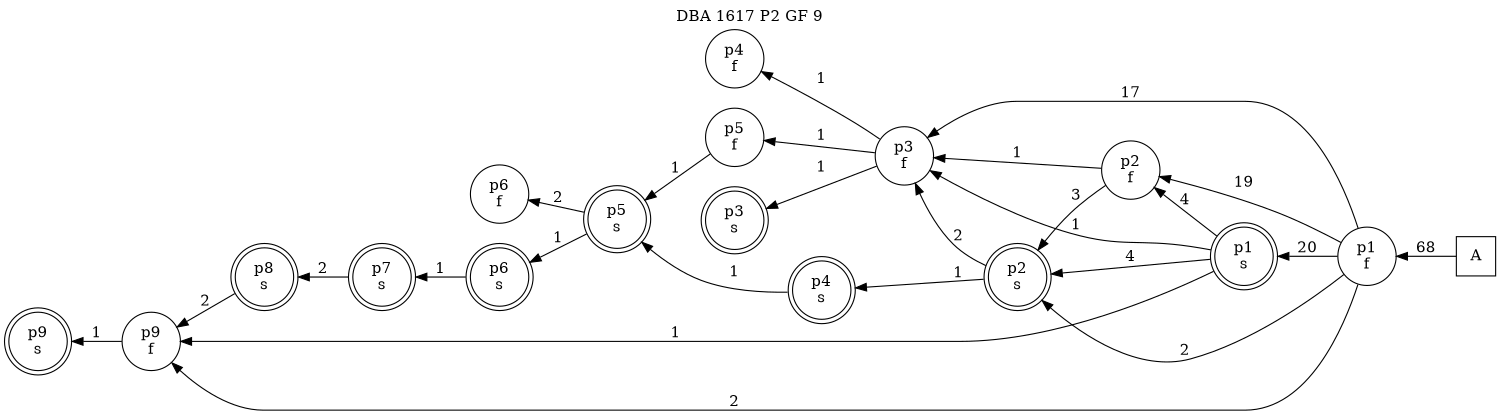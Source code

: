 digraph DBA_1617_P2_GF_9_GOOD {
labelloc="tl"
label= " DBA 1617 P2 GF 9 "
rankdir="RL";
graph [ size=" 10 , 10 !"]

"A" [shape="square" label="A"]
"p1_f" [shape="circle" label="p1
f"]
"p2_f" [shape="circle" label="p2
f"]
"p1_s" [shape="doublecircle" label="p1
s"]
"p2_s" [shape="doublecircle" label="p2
s"]
"p3_f" [shape="circle" label="p3
f"]
"p4_f" [shape="circle" label="p4
f"]
"p5_f" [shape="circle" label="p5
f"]
"p5_s" [shape="doublecircle" label="p5
s"]
"p6_f" [shape="circle" label="p6
f"]
"p3_s" [shape="doublecircle" label="p3
s"]
"p4_s" [shape="doublecircle" label="p4
s"]
"p6_s" [shape="doublecircle" label="p6
s"]
"p7_s" [shape="doublecircle" label="p7
s"]
"p8_s" [shape="doublecircle" label="p8
s"]
"p9_f" [shape="circle" label="p9
f"]
"p9_s" [shape="doublecircle" label="p9
s"]
"A" -> "p1_f" [ label=68]
"p1_f" -> "p2_f" [ label=19]
"p1_f" -> "p1_s" [ label=20]
"p1_f" -> "p2_s" [ label=2]
"p1_f" -> "p3_f" [ label=17]
"p1_f" -> "p9_f" [ label=2]
"p2_f" -> "p2_s" [ label=3]
"p2_f" -> "p3_f" [ label=1]
"p1_s" -> "p2_f" [ label=4]
"p1_s" -> "p2_s" [ label=4]
"p1_s" -> "p3_f" [ label=1]
"p1_s" -> "p9_f" [ label=1]
"p2_s" -> "p3_f" [ label=2]
"p2_s" -> "p4_s" [ label=1]
"p3_f" -> "p4_f" [ label=1]
"p3_f" -> "p5_f" [ label=1]
"p3_f" -> "p3_s" [ label=1]
"p5_f" -> "p5_s" [ label=1]
"p5_s" -> "p6_f" [ label=2]
"p5_s" -> "p6_s" [ label=1]
"p4_s" -> "p5_s" [ label=1]
"p6_s" -> "p7_s" [ label=1]
"p7_s" -> "p8_s" [ label=2]
"p8_s" -> "p9_f" [ label=2]
"p9_f" -> "p9_s" [ label=1]
}
